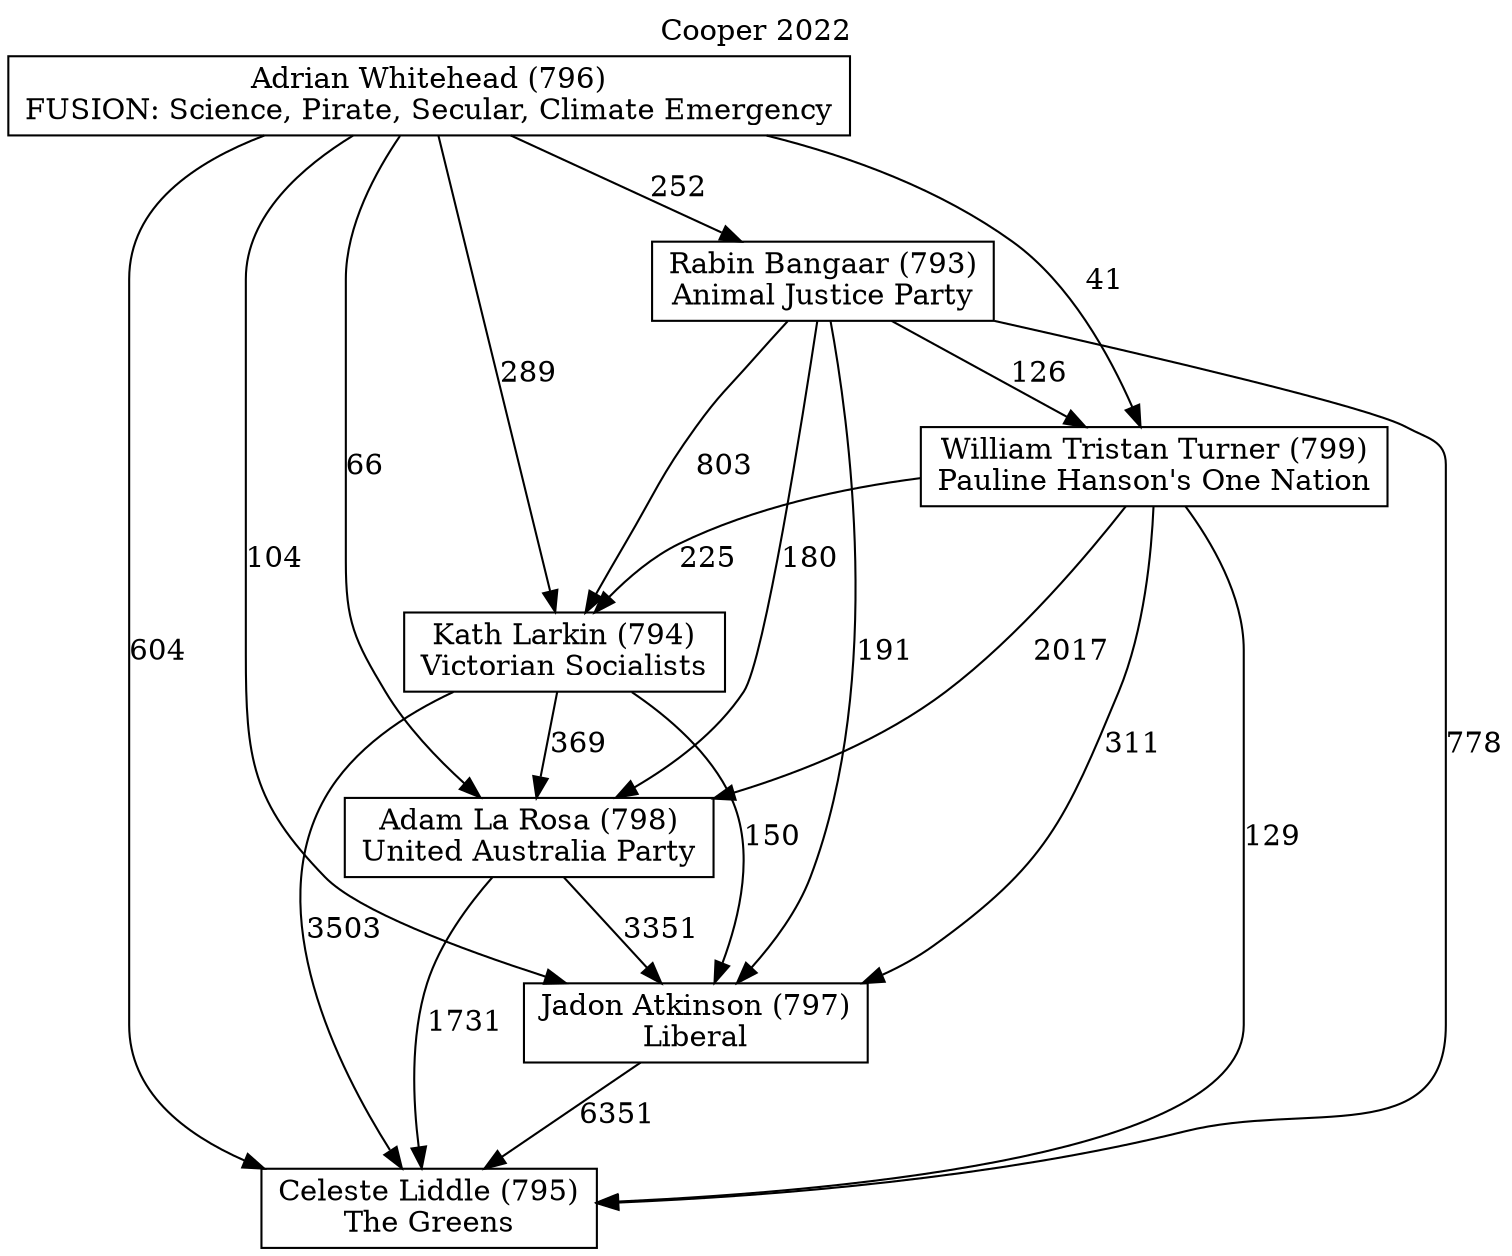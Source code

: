 // House preference flow
digraph "Celeste Liddle (795)_Cooper_2022" {
	graph [label="Cooper 2022" labelloc=t]
	node [shape=box]
	"Celeste Liddle (795)" [label="Celeste Liddle (795)
The Greens"]
	"Jadon Atkinson (797)" [label="Jadon Atkinson (797)
Liberal"]
	"Adam La Rosa (798)" [label="Adam La Rosa (798)
United Australia Party"]
	"Kath Larkin (794)" [label="Kath Larkin (794)
Victorian Socialists"]
	"William Tristan Turner (799)" [label="William Tristan Turner (799)
Pauline Hanson's One Nation"]
	"Rabin Bangaar (793)" [label="Rabin Bangaar (793)
Animal Justice Party"]
	"Adrian Whitehead (796)" [label="Adrian Whitehead (796)
FUSION: Science, Pirate, Secular, Climate Emergency"]
	"Celeste Liddle (795)" [label="Celeste Liddle (795)
The Greens"]
	"Adam La Rosa (798)" [label="Adam La Rosa (798)
United Australia Party"]
	"Kath Larkin (794)" [label="Kath Larkin (794)
Victorian Socialists"]
	"William Tristan Turner (799)" [label="William Tristan Turner (799)
Pauline Hanson's One Nation"]
	"Rabin Bangaar (793)" [label="Rabin Bangaar (793)
Animal Justice Party"]
	"Adrian Whitehead (796)" [label="Adrian Whitehead (796)
FUSION: Science, Pirate, Secular, Climate Emergency"]
	"Celeste Liddle (795)" [label="Celeste Liddle (795)
The Greens"]
	"Kath Larkin (794)" [label="Kath Larkin (794)
Victorian Socialists"]
	"William Tristan Turner (799)" [label="William Tristan Turner (799)
Pauline Hanson's One Nation"]
	"Rabin Bangaar (793)" [label="Rabin Bangaar (793)
Animal Justice Party"]
	"Adrian Whitehead (796)" [label="Adrian Whitehead (796)
FUSION: Science, Pirate, Secular, Climate Emergency"]
	"Celeste Liddle (795)" [label="Celeste Liddle (795)
The Greens"]
	"William Tristan Turner (799)" [label="William Tristan Turner (799)
Pauline Hanson's One Nation"]
	"Rabin Bangaar (793)" [label="Rabin Bangaar (793)
Animal Justice Party"]
	"Adrian Whitehead (796)" [label="Adrian Whitehead (796)
FUSION: Science, Pirate, Secular, Climate Emergency"]
	"Celeste Liddle (795)" [label="Celeste Liddle (795)
The Greens"]
	"Rabin Bangaar (793)" [label="Rabin Bangaar (793)
Animal Justice Party"]
	"Adrian Whitehead (796)" [label="Adrian Whitehead (796)
FUSION: Science, Pirate, Secular, Climate Emergency"]
	"Celeste Liddle (795)" [label="Celeste Liddle (795)
The Greens"]
	"Adrian Whitehead (796)" [label="Adrian Whitehead (796)
FUSION: Science, Pirate, Secular, Climate Emergency"]
	"Adrian Whitehead (796)" [label="Adrian Whitehead (796)
FUSION: Science, Pirate, Secular, Climate Emergency"]
	"Rabin Bangaar (793)" [label="Rabin Bangaar (793)
Animal Justice Party"]
	"Adrian Whitehead (796)" [label="Adrian Whitehead (796)
FUSION: Science, Pirate, Secular, Climate Emergency"]
	"Adrian Whitehead (796)" [label="Adrian Whitehead (796)
FUSION: Science, Pirate, Secular, Climate Emergency"]
	"William Tristan Turner (799)" [label="William Tristan Turner (799)
Pauline Hanson's One Nation"]
	"Rabin Bangaar (793)" [label="Rabin Bangaar (793)
Animal Justice Party"]
	"Adrian Whitehead (796)" [label="Adrian Whitehead (796)
FUSION: Science, Pirate, Secular, Climate Emergency"]
	"William Tristan Turner (799)" [label="William Tristan Turner (799)
Pauline Hanson's One Nation"]
	"Adrian Whitehead (796)" [label="Adrian Whitehead (796)
FUSION: Science, Pirate, Secular, Climate Emergency"]
	"Adrian Whitehead (796)" [label="Adrian Whitehead (796)
FUSION: Science, Pirate, Secular, Climate Emergency"]
	"Rabin Bangaar (793)" [label="Rabin Bangaar (793)
Animal Justice Party"]
	"Adrian Whitehead (796)" [label="Adrian Whitehead (796)
FUSION: Science, Pirate, Secular, Climate Emergency"]
	"Adrian Whitehead (796)" [label="Adrian Whitehead (796)
FUSION: Science, Pirate, Secular, Climate Emergency"]
	"Kath Larkin (794)" [label="Kath Larkin (794)
Victorian Socialists"]
	"William Tristan Turner (799)" [label="William Tristan Turner (799)
Pauline Hanson's One Nation"]
	"Rabin Bangaar (793)" [label="Rabin Bangaar (793)
Animal Justice Party"]
	"Adrian Whitehead (796)" [label="Adrian Whitehead (796)
FUSION: Science, Pirate, Secular, Climate Emergency"]
	"Kath Larkin (794)" [label="Kath Larkin (794)
Victorian Socialists"]
	"Rabin Bangaar (793)" [label="Rabin Bangaar (793)
Animal Justice Party"]
	"Adrian Whitehead (796)" [label="Adrian Whitehead (796)
FUSION: Science, Pirate, Secular, Climate Emergency"]
	"Kath Larkin (794)" [label="Kath Larkin (794)
Victorian Socialists"]
	"Adrian Whitehead (796)" [label="Adrian Whitehead (796)
FUSION: Science, Pirate, Secular, Climate Emergency"]
	"Adrian Whitehead (796)" [label="Adrian Whitehead (796)
FUSION: Science, Pirate, Secular, Climate Emergency"]
	"Rabin Bangaar (793)" [label="Rabin Bangaar (793)
Animal Justice Party"]
	"Adrian Whitehead (796)" [label="Adrian Whitehead (796)
FUSION: Science, Pirate, Secular, Climate Emergency"]
	"Adrian Whitehead (796)" [label="Adrian Whitehead (796)
FUSION: Science, Pirate, Secular, Climate Emergency"]
	"William Tristan Turner (799)" [label="William Tristan Turner (799)
Pauline Hanson's One Nation"]
	"Rabin Bangaar (793)" [label="Rabin Bangaar (793)
Animal Justice Party"]
	"Adrian Whitehead (796)" [label="Adrian Whitehead (796)
FUSION: Science, Pirate, Secular, Climate Emergency"]
	"William Tristan Turner (799)" [label="William Tristan Turner (799)
Pauline Hanson's One Nation"]
	"Adrian Whitehead (796)" [label="Adrian Whitehead (796)
FUSION: Science, Pirate, Secular, Climate Emergency"]
	"Adrian Whitehead (796)" [label="Adrian Whitehead (796)
FUSION: Science, Pirate, Secular, Climate Emergency"]
	"Rabin Bangaar (793)" [label="Rabin Bangaar (793)
Animal Justice Party"]
	"Adrian Whitehead (796)" [label="Adrian Whitehead (796)
FUSION: Science, Pirate, Secular, Climate Emergency"]
	"Adrian Whitehead (796)" [label="Adrian Whitehead (796)
FUSION: Science, Pirate, Secular, Climate Emergency"]
	"Adam La Rosa (798)" [label="Adam La Rosa (798)
United Australia Party"]
	"Kath Larkin (794)" [label="Kath Larkin (794)
Victorian Socialists"]
	"William Tristan Turner (799)" [label="William Tristan Turner (799)
Pauline Hanson's One Nation"]
	"Rabin Bangaar (793)" [label="Rabin Bangaar (793)
Animal Justice Party"]
	"Adrian Whitehead (796)" [label="Adrian Whitehead (796)
FUSION: Science, Pirate, Secular, Climate Emergency"]
	"Adam La Rosa (798)" [label="Adam La Rosa (798)
United Australia Party"]
	"William Tristan Turner (799)" [label="William Tristan Turner (799)
Pauline Hanson's One Nation"]
	"Rabin Bangaar (793)" [label="Rabin Bangaar (793)
Animal Justice Party"]
	"Adrian Whitehead (796)" [label="Adrian Whitehead (796)
FUSION: Science, Pirate, Secular, Climate Emergency"]
	"Adam La Rosa (798)" [label="Adam La Rosa (798)
United Australia Party"]
	"Rabin Bangaar (793)" [label="Rabin Bangaar (793)
Animal Justice Party"]
	"Adrian Whitehead (796)" [label="Adrian Whitehead (796)
FUSION: Science, Pirate, Secular, Climate Emergency"]
	"Adam La Rosa (798)" [label="Adam La Rosa (798)
United Australia Party"]
	"Adrian Whitehead (796)" [label="Adrian Whitehead (796)
FUSION: Science, Pirate, Secular, Climate Emergency"]
	"Adrian Whitehead (796)" [label="Adrian Whitehead (796)
FUSION: Science, Pirate, Secular, Climate Emergency"]
	"Rabin Bangaar (793)" [label="Rabin Bangaar (793)
Animal Justice Party"]
	"Adrian Whitehead (796)" [label="Adrian Whitehead (796)
FUSION: Science, Pirate, Secular, Climate Emergency"]
	"Adrian Whitehead (796)" [label="Adrian Whitehead (796)
FUSION: Science, Pirate, Secular, Climate Emergency"]
	"William Tristan Turner (799)" [label="William Tristan Turner (799)
Pauline Hanson's One Nation"]
	"Rabin Bangaar (793)" [label="Rabin Bangaar (793)
Animal Justice Party"]
	"Adrian Whitehead (796)" [label="Adrian Whitehead (796)
FUSION: Science, Pirate, Secular, Climate Emergency"]
	"William Tristan Turner (799)" [label="William Tristan Turner (799)
Pauline Hanson's One Nation"]
	"Adrian Whitehead (796)" [label="Adrian Whitehead (796)
FUSION: Science, Pirate, Secular, Climate Emergency"]
	"Adrian Whitehead (796)" [label="Adrian Whitehead (796)
FUSION: Science, Pirate, Secular, Climate Emergency"]
	"Rabin Bangaar (793)" [label="Rabin Bangaar (793)
Animal Justice Party"]
	"Adrian Whitehead (796)" [label="Adrian Whitehead (796)
FUSION: Science, Pirate, Secular, Climate Emergency"]
	"Adrian Whitehead (796)" [label="Adrian Whitehead (796)
FUSION: Science, Pirate, Secular, Climate Emergency"]
	"Kath Larkin (794)" [label="Kath Larkin (794)
Victorian Socialists"]
	"William Tristan Turner (799)" [label="William Tristan Turner (799)
Pauline Hanson's One Nation"]
	"Rabin Bangaar (793)" [label="Rabin Bangaar (793)
Animal Justice Party"]
	"Adrian Whitehead (796)" [label="Adrian Whitehead (796)
FUSION: Science, Pirate, Secular, Climate Emergency"]
	"Kath Larkin (794)" [label="Kath Larkin (794)
Victorian Socialists"]
	"Rabin Bangaar (793)" [label="Rabin Bangaar (793)
Animal Justice Party"]
	"Adrian Whitehead (796)" [label="Adrian Whitehead (796)
FUSION: Science, Pirate, Secular, Climate Emergency"]
	"Kath Larkin (794)" [label="Kath Larkin (794)
Victorian Socialists"]
	"Adrian Whitehead (796)" [label="Adrian Whitehead (796)
FUSION: Science, Pirate, Secular, Climate Emergency"]
	"Adrian Whitehead (796)" [label="Adrian Whitehead (796)
FUSION: Science, Pirate, Secular, Climate Emergency"]
	"Rabin Bangaar (793)" [label="Rabin Bangaar (793)
Animal Justice Party"]
	"Adrian Whitehead (796)" [label="Adrian Whitehead (796)
FUSION: Science, Pirate, Secular, Climate Emergency"]
	"Adrian Whitehead (796)" [label="Adrian Whitehead (796)
FUSION: Science, Pirate, Secular, Climate Emergency"]
	"William Tristan Turner (799)" [label="William Tristan Turner (799)
Pauline Hanson's One Nation"]
	"Rabin Bangaar (793)" [label="Rabin Bangaar (793)
Animal Justice Party"]
	"Adrian Whitehead (796)" [label="Adrian Whitehead (796)
FUSION: Science, Pirate, Secular, Climate Emergency"]
	"William Tristan Turner (799)" [label="William Tristan Turner (799)
Pauline Hanson's One Nation"]
	"Adrian Whitehead (796)" [label="Adrian Whitehead (796)
FUSION: Science, Pirate, Secular, Climate Emergency"]
	"Adrian Whitehead (796)" [label="Adrian Whitehead (796)
FUSION: Science, Pirate, Secular, Climate Emergency"]
	"Rabin Bangaar (793)" [label="Rabin Bangaar (793)
Animal Justice Party"]
	"Adrian Whitehead (796)" [label="Adrian Whitehead (796)
FUSION: Science, Pirate, Secular, Climate Emergency"]
	"Adrian Whitehead (796)" [label="Adrian Whitehead (796)
FUSION: Science, Pirate, Secular, Climate Emergency"]
	"Jadon Atkinson (797)" [label="Jadon Atkinson (797)
Liberal"]
	"Adam La Rosa (798)" [label="Adam La Rosa (798)
United Australia Party"]
	"Kath Larkin (794)" [label="Kath Larkin (794)
Victorian Socialists"]
	"William Tristan Turner (799)" [label="William Tristan Turner (799)
Pauline Hanson's One Nation"]
	"Rabin Bangaar (793)" [label="Rabin Bangaar (793)
Animal Justice Party"]
	"Adrian Whitehead (796)" [label="Adrian Whitehead (796)
FUSION: Science, Pirate, Secular, Climate Emergency"]
	"Jadon Atkinson (797)" [label="Jadon Atkinson (797)
Liberal"]
	"Kath Larkin (794)" [label="Kath Larkin (794)
Victorian Socialists"]
	"William Tristan Turner (799)" [label="William Tristan Turner (799)
Pauline Hanson's One Nation"]
	"Rabin Bangaar (793)" [label="Rabin Bangaar (793)
Animal Justice Party"]
	"Adrian Whitehead (796)" [label="Adrian Whitehead (796)
FUSION: Science, Pirate, Secular, Climate Emergency"]
	"Jadon Atkinson (797)" [label="Jadon Atkinson (797)
Liberal"]
	"William Tristan Turner (799)" [label="William Tristan Turner (799)
Pauline Hanson's One Nation"]
	"Rabin Bangaar (793)" [label="Rabin Bangaar (793)
Animal Justice Party"]
	"Adrian Whitehead (796)" [label="Adrian Whitehead (796)
FUSION: Science, Pirate, Secular, Climate Emergency"]
	"Jadon Atkinson (797)" [label="Jadon Atkinson (797)
Liberal"]
	"Rabin Bangaar (793)" [label="Rabin Bangaar (793)
Animal Justice Party"]
	"Adrian Whitehead (796)" [label="Adrian Whitehead (796)
FUSION: Science, Pirate, Secular, Climate Emergency"]
	"Jadon Atkinson (797)" [label="Jadon Atkinson (797)
Liberal"]
	"Adrian Whitehead (796)" [label="Adrian Whitehead (796)
FUSION: Science, Pirate, Secular, Climate Emergency"]
	"Adrian Whitehead (796)" [label="Adrian Whitehead (796)
FUSION: Science, Pirate, Secular, Climate Emergency"]
	"Rabin Bangaar (793)" [label="Rabin Bangaar (793)
Animal Justice Party"]
	"Adrian Whitehead (796)" [label="Adrian Whitehead (796)
FUSION: Science, Pirate, Secular, Climate Emergency"]
	"Adrian Whitehead (796)" [label="Adrian Whitehead (796)
FUSION: Science, Pirate, Secular, Climate Emergency"]
	"William Tristan Turner (799)" [label="William Tristan Turner (799)
Pauline Hanson's One Nation"]
	"Rabin Bangaar (793)" [label="Rabin Bangaar (793)
Animal Justice Party"]
	"Adrian Whitehead (796)" [label="Adrian Whitehead (796)
FUSION: Science, Pirate, Secular, Climate Emergency"]
	"William Tristan Turner (799)" [label="William Tristan Turner (799)
Pauline Hanson's One Nation"]
	"Adrian Whitehead (796)" [label="Adrian Whitehead (796)
FUSION: Science, Pirate, Secular, Climate Emergency"]
	"Adrian Whitehead (796)" [label="Adrian Whitehead (796)
FUSION: Science, Pirate, Secular, Climate Emergency"]
	"Rabin Bangaar (793)" [label="Rabin Bangaar (793)
Animal Justice Party"]
	"Adrian Whitehead (796)" [label="Adrian Whitehead (796)
FUSION: Science, Pirate, Secular, Climate Emergency"]
	"Adrian Whitehead (796)" [label="Adrian Whitehead (796)
FUSION: Science, Pirate, Secular, Climate Emergency"]
	"Kath Larkin (794)" [label="Kath Larkin (794)
Victorian Socialists"]
	"William Tristan Turner (799)" [label="William Tristan Turner (799)
Pauline Hanson's One Nation"]
	"Rabin Bangaar (793)" [label="Rabin Bangaar (793)
Animal Justice Party"]
	"Adrian Whitehead (796)" [label="Adrian Whitehead (796)
FUSION: Science, Pirate, Secular, Climate Emergency"]
	"Kath Larkin (794)" [label="Kath Larkin (794)
Victorian Socialists"]
	"Rabin Bangaar (793)" [label="Rabin Bangaar (793)
Animal Justice Party"]
	"Adrian Whitehead (796)" [label="Adrian Whitehead (796)
FUSION: Science, Pirate, Secular, Climate Emergency"]
	"Kath Larkin (794)" [label="Kath Larkin (794)
Victorian Socialists"]
	"Adrian Whitehead (796)" [label="Adrian Whitehead (796)
FUSION: Science, Pirate, Secular, Climate Emergency"]
	"Adrian Whitehead (796)" [label="Adrian Whitehead (796)
FUSION: Science, Pirate, Secular, Climate Emergency"]
	"Rabin Bangaar (793)" [label="Rabin Bangaar (793)
Animal Justice Party"]
	"Adrian Whitehead (796)" [label="Adrian Whitehead (796)
FUSION: Science, Pirate, Secular, Climate Emergency"]
	"Adrian Whitehead (796)" [label="Adrian Whitehead (796)
FUSION: Science, Pirate, Secular, Climate Emergency"]
	"William Tristan Turner (799)" [label="William Tristan Turner (799)
Pauline Hanson's One Nation"]
	"Rabin Bangaar (793)" [label="Rabin Bangaar (793)
Animal Justice Party"]
	"Adrian Whitehead (796)" [label="Adrian Whitehead (796)
FUSION: Science, Pirate, Secular, Climate Emergency"]
	"William Tristan Turner (799)" [label="William Tristan Turner (799)
Pauline Hanson's One Nation"]
	"Adrian Whitehead (796)" [label="Adrian Whitehead (796)
FUSION: Science, Pirate, Secular, Climate Emergency"]
	"Adrian Whitehead (796)" [label="Adrian Whitehead (796)
FUSION: Science, Pirate, Secular, Climate Emergency"]
	"Rabin Bangaar (793)" [label="Rabin Bangaar (793)
Animal Justice Party"]
	"Adrian Whitehead (796)" [label="Adrian Whitehead (796)
FUSION: Science, Pirate, Secular, Climate Emergency"]
	"Adrian Whitehead (796)" [label="Adrian Whitehead (796)
FUSION: Science, Pirate, Secular, Climate Emergency"]
	"Adam La Rosa (798)" [label="Adam La Rosa (798)
United Australia Party"]
	"Kath Larkin (794)" [label="Kath Larkin (794)
Victorian Socialists"]
	"William Tristan Turner (799)" [label="William Tristan Turner (799)
Pauline Hanson's One Nation"]
	"Rabin Bangaar (793)" [label="Rabin Bangaar (793)
Animal Justice Party"]
	"Adrian Whitehead (796)" [label="Adrian Whitehead (796)
FUSION: Science, Pirate, Secular, Climate Emergency"]
	"Adam La Rosa (798)" [label="Adam La Rosa (798)
United Australia Party"]
	"William Tristan Turner (799)" [label="William Tristan Turner (799)
Pauline Hanson's One Nation"]
	"Rabin Bangaar (793)" [label="Rabin Bangaar (793)
Animal Justice Party"]
	"Adrian Whitehead (796)" [label="Adrian Whitehead (796)
FUSION: Science, Pirate, Secular, Climate Emergency"]
	"Adam La Rosa (798)" [label="Adam La Rosa (798)
United Australia Party"]
	"Rabin Bangaar (793)" [label="Rabin Bangaar (793)
Animal Justice Party"]
	"Adrian Whitehead (796)" [label="Adrian Whitehead (796)
FUSION: Science, Pirate, Secular, Climate Emergency"]
	"Adam La Rosa (798)" [label="Adam La Rosa (798)
United Australia Party"]
	"Adrian Whitehead (796)" [label="Adrian Whitehead (796)
FUSION: Science, Pirate, Secular, Climate Emergency"]
	"Adrian Whitehead (796)" [label="Adrian Whitehead (796)
FUSION: Science, Pirate, Secular, Climate Emergency"]
	"Rabin Bangaar (793)" [label="Rabin Bangaar (793)
Animal Justice Party"]
	"Adrian Whitehead (796)" [label="Adrian Whitehead (796)
FUSION: Science, Pirate, Secular, Climate Emergency"]
	"Adrian Whitehead (796)" [label="Adrian Whitehead (796)
FUSION: Science, Pirate, Secular, Climate Emergency"]
	"William Tristan Turner (799)" [label="William Tristan Turner (799)
Pauline Hanson's One Nation"]
	"Rabin Bangaar (793)" [label="Rabin Bangaar (793)
Animal Justice Party"]
	"Adrian Whitehead (796)" [label="Adrian Whitehead (796)
FUSION: Science, Pirate, Secular, Climate Emergency"]
	"William Tristan Turner (799)" [label="William Tristan Turner (799)
Pauline Hanson's One Nation"]
	"Adrian Whitehead (796)" [label="Adrian Whitehead (796)
FUSION: Science, Pirate, Secular, Climate Emergency"]
	"Adrian Whitehead (796)" [label="Adrian Whitehead (796)
FUSION: Science, Pirate, Secular, Climate Emergency"]
	"Rabin Bangaar (793)" [label="Rabin Bangaar (793)
Animal Justice Party"]
	"Adrian Whitehead (796)" [label="Adrian Whitehead (796)
FUSION: Science, Pirate, Secular, Climate Emergency"]
	"Adrian Whitehead (796)" [label="Adrian Whitehead (796)
FUSION: Science, Pirate, Secular, Climate Emergency"]
	"Kath Larkin (794)" [label="Kath Larkin (794)
Victorian Socialists"]
	"William Tristan Turner (799)" [label="William Tristan Turner (799)
Pauline Hanson's One Nation"]
	"Rabin Bangaar (793)" [label="Rabin Bangaar (793)
Animal Justice Party"]
	"Adrian Whitehead (796)" [label="Adrian Whitehead (796)
FUSION: Science, Pirate, Secular, Climate Emergency"]
	"Kath Larkin (794)" [label="Kath Larkin (794)
Victorian Socialists"]
	"Rabin Bangaar (793)" [label="Rabin Bangaar (793)
Animal Justice Party"]
	"Adrian Whitehead (796)" [label="Adrian Whitehead (796)
FUSION: Science, Pirate, Secular, Climate Emergency"]
	"Kath Larkin (794)" [label="Kath Larkin (794)
Victorian Socialists"]
	"Adrian Whitehead (796)" [label="Adrian Whitehead (796)
FUSION: Science, Pirate, Secular, Climate Emergency"]
	"Adrian Whitehead (796)" [label="Adrian Whitehead (796)
FUSION: Science, Pirate, Secular, Climate Emergency"]
	"Rabin Bangaar (793)" [label="Rabin Bangaar (793)
Animal Justice Party"]
	"Adrian Whitehead (796)" [label="Adrian Whitehead (796)
FUSION: Science, Pirate, Secular, Climate Emergency"]
	"Adrian Whitehead (796)" [label="Adrian Whitehead (796)
FUSION: Science, Pirate, Secular, Climate Emergency"]
	"William Tristan Turner (799)" [label="William Tristan Turner (799)
Pauline Hanson's One Nation"]
	"Rabin Bangaar (793)" [label="Rabin Bangaar (793)
Animal Justice Party"]
	"Adrian Whitehead (796)" [label="Adrian Whitehead (796)
FUSION: Science, Pirate, Secular, Climate Emergency"]
	"William Tristan Turner (799)" [label="William Tristan Turner (799)
Pauline Hanson's One Nation"]
	"Adrian Whitehead (796)" [label="Adrian Whitehead (796)
FUSION: Science, Pirate, Secular, Climate Emergency"]
	"Adrian Whitehead (796)" [label="Adrian Whitehead (796)
FUSION: Science, Pirate, Secular, Climate Emergency"]
	"Rabin Bangaar (793)" [label="Rabin Bangaar (793)
Animal Justice Party"]
	"Adrian Whitehead (796)" [label="Adrian Whitehead (796)
FUSION: Science, Pirate, Secular, Climate Emergency"]
	"Adrian Whitehead (796)" [label="Adrian Whitehead (796)
FUSION: Science, Pirate, Secular, Climate Emergency"]
	"Jadon Atkinson (797)" -> "Celeste Liddle (795)" [label=6351]
	"Adam La Rosa (798)" -> "Jadon Atkinson (797)" [label=3351]
	"Kath Larkin (794)" -> "Adam La Rosa (798)" [label=369]
	"William Tristan Turner (799)" -> "Kath Larkin (794)" [label=225]
	"Rabin Bangaar (793)" -> "William Tristan Turner (799)" [label=126]
	"Adrian Whitehead (796)" -> "Rabin Bangaar (793)" [label=252]
	"Adam La Rosa (798)" -> "Celeste Liddle (795)" [label=1731]
	"Kath Larkin (794)" -> "Celeste Liddle (795)" [label=3503]
	"William Tristan Turner (799)" -> "Celeste Liddle (795)" [label=129]
	"Rabin Bangaar (793)" -> "Celeste Liddle (795)" [label=778]
	"Adrian Whitehead (796)" -> "Celeste Liddle (795)" [label=604]
	"Adrian Whitehead (796)" -> "William Tristan Turner (799)" [label=41]
	"Rabin Bangaar (793)" -> "Kath Larkin (794)" [label=803]
	"Adrian Whitehead (796)" -> "Kath Larkin (794)" [label=289]
	"William Tristan Turner (799)" -> "Adam La Rosa (798)" [label=2017]
	"Rabin Bangaar (793)" -> "Adam La Rosa (798)" [label=180]
	"Adrian Whitehead (796)" -> "Adam La Rosa (798)" [label=66]
	"Kath Larkin (794)" -> "Jadon Atkinson (797)" [label=150]
	"William Tristan Turner (799)" -> "Jadon Atkinson (797)" [label=311]
	"Rabin Bangaar (793)" -> "Jadon Atkinson (797)" [label=191]
	"Adrian Whitehead (796)" -> "Jadon Atkinson (797)" [label=104]
}
